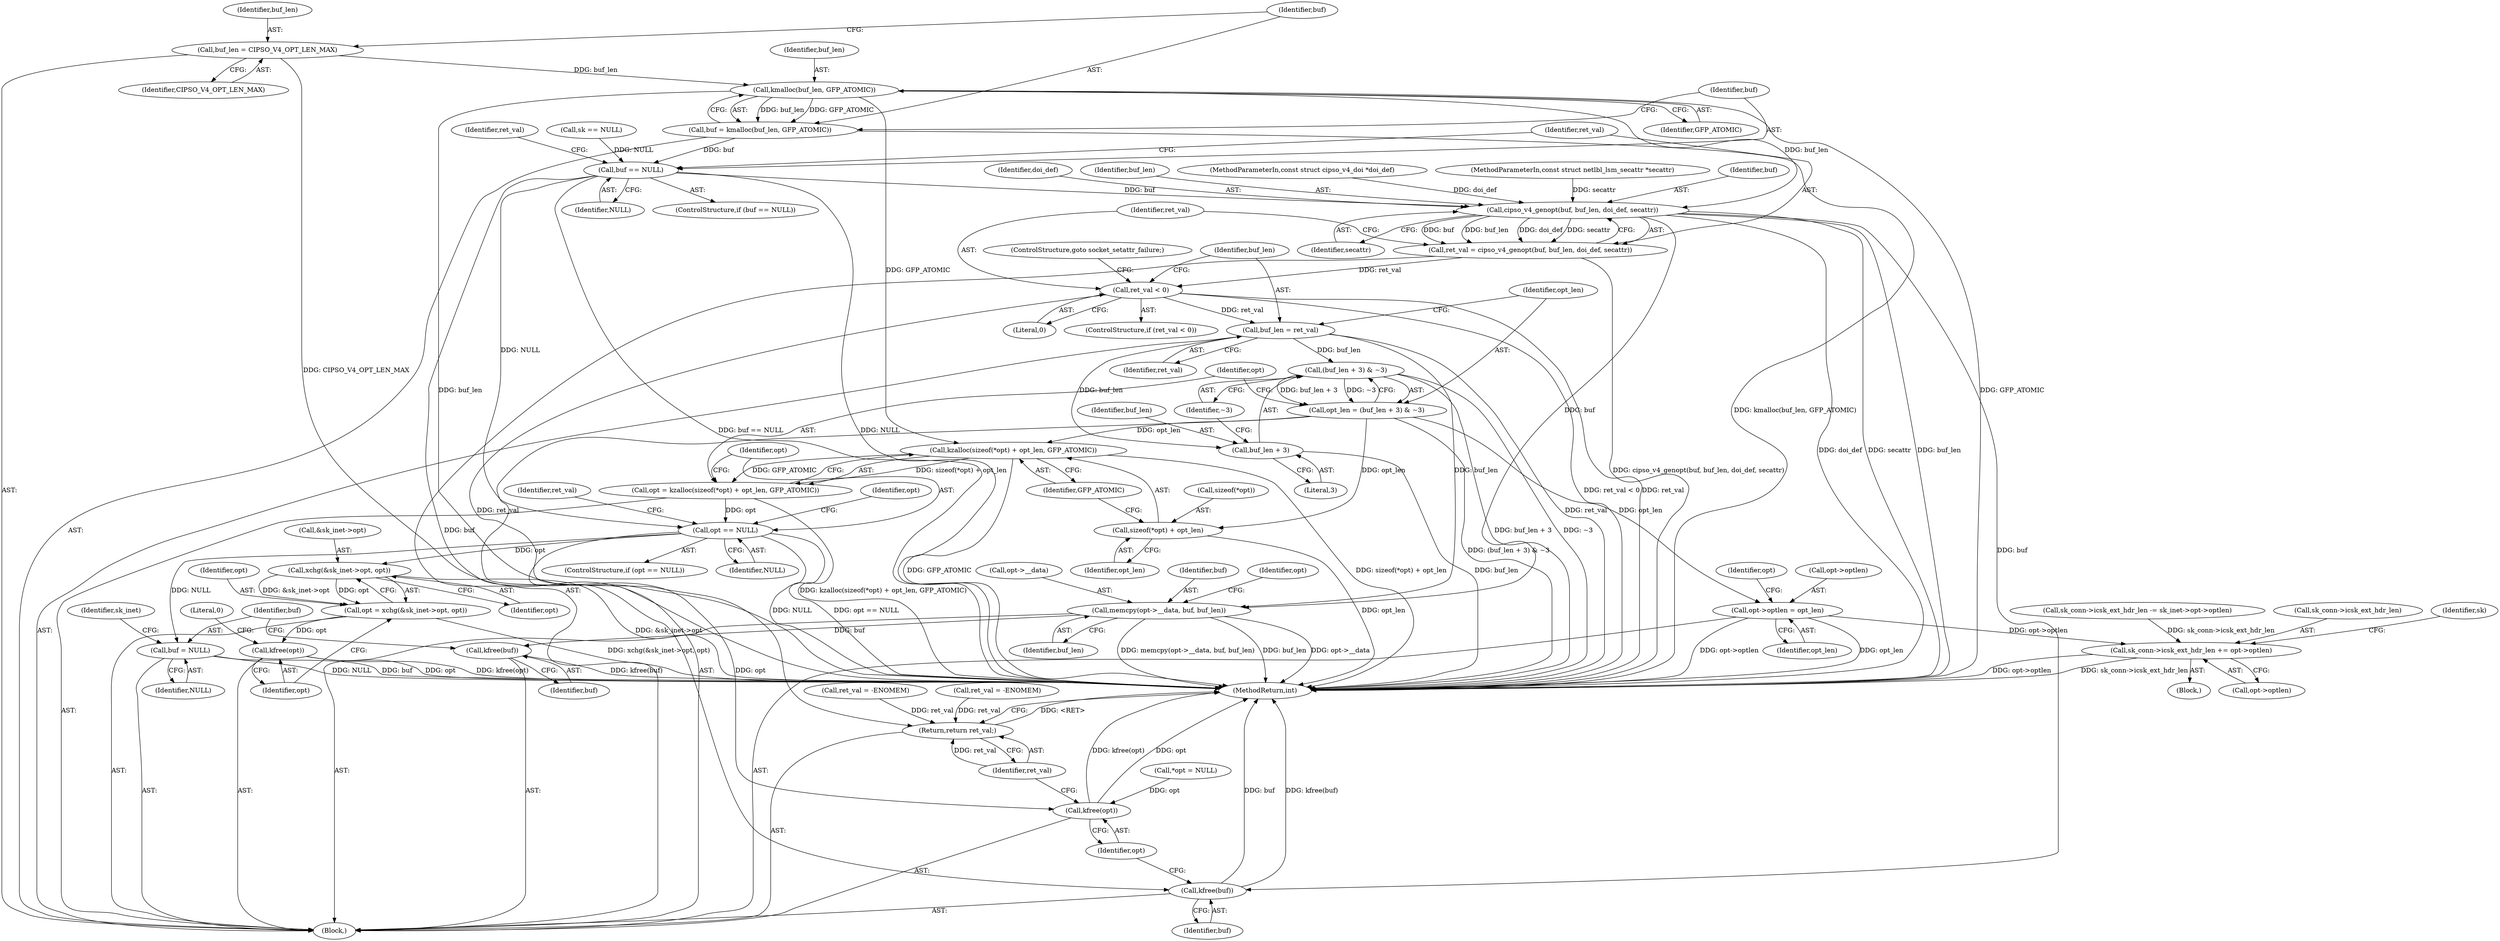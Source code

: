 digraph "0_linux_f6d8bd051c391c1c0458a30b2a7abcd939329259_10@API" {
"1000136" [label="(Call,kmalloc(buf_len, GFP_ATOMIC))"];
"1000131" [label="(Call,buf_len = CIPSO_V4_OPT_LEN_MAX)"];
"1000134" [label="(Call,buf = kmalloc(buf_len, GFP_ATOMIC))"];
"1000140" [label="(Call,buf == NULL)"];
"1000151" [label="(Call,cipso_v4_genopt(buf, buf_len, doi_def, secattr))"];
"1000149" [label="(Call,ret_val = cipso_v4_genopt(buf, buf_len, doi_def, secattr))"];
"1000157" [label="(Call,ret_val < 0)"];
"1000161" [label="(Call,buf_len = ret_val)"];
"1000166" [label="(Call,(buf_len + 3) & ~3)"];
"1000164" [label="(Call,opt_len = (buf_len + 3) & ~3)"];
"1000173" [label="(Call,kzalloc(sizeof(*opt) + opt_len, GFP_ATOMIC))"];
"1000171" [label="(Call,opt = kzalloc(sizeof(*opt) + opt_len, GFP_ATOMIC))"];
"1000181" [label="(Call,opt == NULL)"];
"1000209" [label="(Call,buf = NULL)"];
"1000252" [label="(Call,xchg(&sk_inet->opt, opt))"];
"1000250" [label="(Call,opt = xchg(&sk_inet->opt, opt))"];
"1000258" [label="(Call,kfree(opt))"];
"1000265" [label="(Call,kfree(opt))"];
"1000174" [label="(Call,sizeof(*opt) + opt_len)"];
"1000196" [label="(Call,opt->optlen = opt_len)"];
"1000238" [label="(Call,sk_conn->icsk_ext_hdr_len += opt->optlen)"];
"1000167" [label="(Call,buf_len + 3)"];
"1000190" [label="(Call,memcpy(opt->__data, buf, buf_len))"];
"1000207" [label="(Call,kfree(buf))"];
"1000267" [label="(Return,return ret_val;)"];
"1000263" [label="(Call,kfree(buf))"];
"1000142" [label="(Identifier,NULL)"];
"1000195" [label="(Identifier,buf_len)"];
"1000185" [label="(Call,ret_val = -ENOMEM)"];
"1000155" [label="(Identifier,secattr)"];
"1000169" [label="(Literal,3)"];
"1000152" [label="(Identifier,buf)"];
"1000259" [label="(Identifier,opt)"];
"1000161" [label="(Call,buf_len = ret_val)"];
"1000186" [label="(Identifier,ret_val)"];
"1000131" [label="(Call,buf_len = CIPSO_V4_OPT_LEN_MAX)"];
"1000107" [label="(Block,)"];
"1000207" [label="(Call,kfree(buf))"];
"1000191" [label="(Call,opt->__data)"];
"1000167" [label="(Call,buf_len + 3)"];
"1000157" [label="(Call,ret_val < 0)"];
"1000251" [label="(Identifier,opt)"];
"1000172" [label="(Identifier,opt)"];
"1000154" [label="(Identifier,doi_def)"];
"1000190" [label="(Call,memcpy(opt->__data, buf, buf_len))"];
"1000182" [label="(Identifier,opt)"];
"1000253" [label="(Call,&sk_inet->opt)"];
"1000203" [label="(Identifier,opt)"];
"1000211" [label="(Identifier,NULL)"];
"1000139" [label="(ControlStructure,if (buf == NULL))"];
"1000120" [label="(Call,*opt = NULL)"];
"1000171" [label="(Call,opt = kzalloc(sizeof(*opt) + opt_len, GFP_ATOMIC))"];
"1000162" [label="(Identifier,buf_len)"];
"1000200" [label="(Identifier,opt_len)"];
"1000267" [label="(Return,return ret_val;)"];
"1000153" [label="(Identifier,buf_len)"];
"1000250" [label="(Call,opt = xchg(&sk_inet->opt, opt))"];
"1000150" [label="(Identifier,ret_val)"];
"1000160" [label="(ControlStructure,goto socket_setattr_failure;)"];
"1000164" [label="(Call,opt_len = (buf_len + 3) & ~3)"];
"1000238" [label="(Call,sk_conn->icsk_ext_hdr_len += opt->optlen)"];
"1000165" [label="(Identifier,opt_len)"];
"1000194" [label="(Identifier,buf)"];
"1000197" [label="(Call,opt->optlen)"];
"1000168" [label="(Identifier,buf_len)"];
"1000268" [label="(Identifier,ret_val)"];
"1000170" [label="(Identifier,~3)"];
"1000159" [label="(Literal,0)"];
"1000192" [label="(Identifier,opt)"];
"1000140" [label="(Call,buf == NULL)"];
"1000257" [label="(Identifier,opt)"];
"1000209" [label="(Call,buf = NULL)"];
"1000145" [label="(Identifier,ret_val)"];
"1000252" [label="(Call,xchg(&sk_inet->opt, opt))"];
"1000265" [label="(Call,kfree(opt))"];
"1000181" [label="(Call,opt == NULL)"];
"1000180" [label="(ControlStructure,if (opt == NULL))"];
"1000137" [label="(Identifier,buf_len)"];
"1000173" [label="(Call,kzalloc(sizeof(*opt) + opt_len, GFP_ATOMIC))"];
"1000198" [label="(Identifier,opt)"];
"1000105" [label="(MethodParameterIn,const struct cipso_v4_doi *doi_def)"];
"1000158" [label="(Identifier,ret_val)"];
"1000210" [label="(Identifier,buf)"];
"1000126" [label="(Call,sk == NULL)"];
"1000135" [label="(Identifier,buf)"];
"1000220" [label="(Block,)"];
"1000269" [label="(MethodReturn,int)"];
"1000246" [label="(Identifier,sk)"];
"1000138" [label="(Identifier,GFP_ATOMIC)"];
"1000261" [label="(Literal,0)"];
"1000175" [label="(Call,sizeof(*opt))"];
"1000208" [label="(Identifier,buf)"];
"1000149" [label="(Call,ret_val = cipso_v4_genopt(buf, buf_len, doi_def, secattr))"];
"1000163" [label="(Identifier,ret_val)"];
"1000229" [label="(Call,sk_conn->icsk_ext_hdr_len -= sk_inet->opt->optlen)"];
"1000196" [label="(Call,opt->optlen = opt_len)"];
"1000179" [label="(Identifier,GFP_ATOMIC)"];
"1000174" [label="(Call,sizeof(*opt) + opt_len)"];
"1000166" [label="(Call,(buf_len + 3) & ~3)"];
"1000239" [label="(Call,sk_conn->icsk_ext_hdr_len)"];
"1000178" [label="(Identifier,opt_len)"];
"1000213" [label="(Identifier,sk_inet)"];
"1000151" [label="(Call,cipso_v4_genopt(buf, buf_len, doi_def, secattr))"];
"1000242" [label="(Call,opt->optlen)"];
"1000144" [label="(Call,ret_val = -ENOMEM)"];
"1000264" [label="(Identifier,buf)"];
"1000258" [label="(Call,kfree(opt))"];
"1000132" [label="(Identifier,buf_len)"];
"1000141" [label="(Identifier,buf)"];
"1000156" [label="(ControlStructure,if (ret_val < 0))"];
"1000106" [label="(MethodParameterIn,const struct netlbl_lsm_secattr *secattr)"];
"1000266" [label="(Identifier,opt)"];
"1000263" [label="(Call,kfree(buf))"];
"1000133" [label="(Identifier,CIPSO_V4_OPT_LEN_MAX)"];
"1000136" [label="(Call,kmalloc(buf_len, GFP_ATOMIC))"];
"1000183" [label="(Identifier,NULL)"];
"1000134" [label="(Call,buf = kmalloc(buf_len, GFP_ATOMIC))"];
"1000136" -> "1000134"  [label="AST: "];
"1000136" -> "1000138"  [label="CFG: "];
"1000137" -> "1000136"  [label="AST: "];
"1000138" -> "1000136"  [label="AST: "];
"1000134" -> "1000136"  [label="CFG: "];
"1000136" -> "1000269"  [label="DDG: GFP_ATOMIC"];
"1000136" -> "1000269"  [label="DDG: buf_len"];
"1000136" -> "1000134"  [label="DDG: buf_len"];
"1000136" -> "1000134"  [label="DDG: GFP_ATOMIC"];
"1000131" -> "1000136"  [label="DDG: buf_len"];
"1000136" -> "1000151"  [label="DDG: buf_len"];
"1000136" -> "1000173"  [label="DDG: GFP_ATOMIC"];
"1000131" -> "1000107"  [label="AST: "];
"1000131" -> "1000133"  [label="CFG: "];
"1000132" -> "1000131"  [label="AST: "];
"1000133" -> "1000131"  [label="AST: "];
"1000135" -> "1000131"  [label="CFG: "];
"1000131" -> "1000269"  [label="DDG: CIPSO_V4_OPT_LEN_MAX"];
"1000134" -> "1000107"  [label="AST: "];
"1000135" -> "1000134"  [label="AST: "];
"1000141" -> "1000134"  [label="CFG: "];
"1000134" -> "1000269"  [label="DDG: kmalloc(buf_len, GFP_ATOMIC)"];
"1000134" -> "1000140"  [label="DDG: buf"];
"1000140" -> "1000139"  [label="AST: "];
"1000140" -> "1000142"  [label="CFG: "];
"1000141" -> "1000140"  [label="AST: "];
"1000142" -> "1000140"  [label="AST: "];
"1000145" -> "1000140"  [label="CFG: "];
"1000150" -> "1000140"  [label="CFG: "];
"1000140" -> "1000269"  [label="DDG: NULL"];
"1000140" -> "1000269"  [label="DDG: buf == NULL"];
"1000126" -> "1000140"  [label="DDG: NULL"];
"1000140" -> "1000151"  [label="DDG: buf"];
"1000140" -> "1000181"  [label="DDG: NULL"];
"1000140" -> "1000263"  [label="DDG: buf"];
"1000151" -> "1000149"  [label="AST: "];
"1000151" -> "1000155"  [label="CFG: "];
"1000152" -> "1000151"  [label="AST: "];
"1000153" -> "1000151"  [label="AST: "];
"1000154" -> "1000151"  [label="AST: "];
"1000155" -> "1000151"  [label="AST: "];
"1000149" -> "1000151"  [label="CFG: "];
"1000151" -> "1000269"  [label="DDG: secattr"];
"1000151" -> "1000269"  [label="DDG: buf_len"];
"1000151" -> "1000269"  [label="DDG: doi_def"];
"1000151" -> "1000149"  [label="DDG: buf"];
"1000151" -> "1000149"  [label="DDG: buf_len"];
"1000151" -> "1000149"  [label="DDG: doi_def"];
"1000151" -> "1000149"  [label="DDG: secattr"];
"1000105" -> "1000151"  [label="DDG: doi_def"];
"1000106" -> "1000151"  [label="DDG: secattr"];
"1000151" -> "1000190"  [label="DDG: buf"];
"1000151" -> "1000263"  [label="DDG: buf"];
"1000149" -> "1000107"  [label="AST: "];
"1000150" -> "1000149"  [label="AST: "];
"1000158" -> "1000149"  [label="CFG: "];
"1000149" -> "1000269"  [label="DDG: cipso_v4_genopt(buf, buf_len, doi_def, secattr)"];
"1000149" -> "1000157"  [label="DDG: ret_val"];
"1000157" -> "1000156"  [label="AST: "];
"1000157" -> "1000159"  [label="CFG: "];
"1000158" -> "1000157"  [label="AST: "];
"1000159" -> "1000157"  [label="AST: "];
"1000160" -> "1000157"  [label="CFG: "];
"1000162" -> "1000157"  [label="CFG: "];
"1000157" -> "1000269"  [label="DDG: ret_val < 0"];
"1000157" -> "1000269"  [label="DDG: ret_val"];
"1000157" -> "1000161"  [label="DDG: ret_val"];
"1000157" -> "1000267"  [label="DDG: ret_val"];
"1000161" -> "1000107"  [label="AST: "];
"1000161" -> "1000163"  [label="CFG: "];
"1000162" -> "1000161"  [label="AST: "];
"1000163" -> "1000161"  [label="AST: "];
"1000165" -> "1000161"  [label="CFG: "];
"1000161" -> "1000269"  [label="DDG: ret_val"];
"1000161" -> "1000166"  [label="DDG: buf_len"];
"1000161" -> "1000167"  [label="DDG: buf_len"];
"1000161" -> "1000190"  [label="DDG: buf_len"];
"1000166" -> "1000164"  [label="AST: "];
"1000166" -> "1000170"  [label="CFG: "];
"1000167" -> "1000166"  [label="AST: "];
"1000170" -> "1000166"  [label="AST: "];
"1000164" -> "1000166"  [label="CFG: "];
"1000166" -> "1000269"  [label="DDG: buf_len + 3"];
"1000166" -> "1000269"  [label="DDG: ~3"];
"1000166" -> "1000164"  [label="DDG: buf_len + 3"];
"1000166" -> "1000164"  [label="DDG: ~3"];
"1000164" -> "1000107"  [label="AST: "];
"1000165" -> "1000164"  [label="AST: "];
"1000172" -> "1000164"  [label="CFG: "];
"1000164" -> "1000269"  [label="DDG: (buf_len + 3) & ~3"];
"1000164" -> "1000173"  [label="DDG: opt_len"];
"1000164" -> "1000174"  [label="DDG: opt_len"];
"1000164" -> "1000196"  [label="DDG: opt_len"];
"1000173" -> "1000171"  [label="AST: "];
"1000173" -> "1000179"  [label="CFG: "];
"1000174" -> "1000173"  [label="AST: "];
"1000179" -> "1000173"  [label="AST: "];
"1000171" -> "1000173"  [label="CFG: "];
"1000173" -> "1000269"  [label="DDG: GFP_ATOMIC"];
"1000173" -> "1000269"  [label="DDG: sizeof(*opt) + opt_len"];
"1000173" -> "1000171"  [label="DDG: sizeof(*opt) + opt_len"];
"1000173" -> "1000171"  [label="DDG: GFP_ATOMIC"];
"1000171" -> "1000107"  [label="AST: "];
"1000172" -> "1000171"  [label="AST: "];
"1000182" -> "1000171"  [label="CFG: "];
"1000171" -> "1000269"  [label="DDG: kzalloc(sizeof(*opt) + opt_len, GFP_ATOMIC)"];
"1000171" -> "1000181"  [label="DDG: opt"];
"1000181" -> "1000180"  [label="AST: "];
"1000181" -> "1000183"  [label="CFG: "];
"1000182" -> "1000181"  [label="AST: "];
"1000183" -> "1000181"  [label="AST: "];
"1000186" -> "1000181"  [label="CFG: "];
"1000192" -> "1000181"  [label="CFG: "];
"1000181" -> "1000269"  [label="DDG: opt == NULL"];
"1000181" -> "1000269"  [label="DDG: NULL"];
"1000181" -> "1000209"  [label="DDG: NULL"];
"1000181" -> "1000252"  [label="DDG: opt"];
"1000181" -> "1000265"  [label="DDG: opt"];
"1000209" -> "1000107"  [label="AST: "];
"1000209" -> "1000211"  [label="CFG: "];
"1000210" -> "1000209"  [label="AST: "];
"1000211" -> "1000209"  [label="AST: "];
"1000213" -> "1000209"  [label="CFG: "];
"1000209" -> "1000269"  [label="DDG: buf"];
"1000209" -> "1000269"  [label="DDG: NULL"];
"1000252" -> "1000250"  [label="AST: "];
"1000252" -> "1000257"  [label="CFG: "];
"1000253" -> "1000252"  [label="AST: "];
"1000257" -> "1000252"  [label="AST: "];
"1000250" -> "1000252"  [label="CFG: "];
"1000252" -> "1000269"  [label="DDG: &sk_inet->opt"];
"1000252" -> "1000250"  [label="DDG: &sk_inet->opt"];
"1000252" -> "1000250"  [label="DDG: opt"];
"1000250" -> "1000107"  [label="AST: "];
"1000251" -> "1000250"  [label="AST: "];
"1000259" -> "1000250"  [label="CFG: "];
"1000250" -> "1000269"  [label="DDG: xchg(&sk_inet->opt, opt)"];
"1000250" -> "1000258"  [label="DDG: opt"];
"1000258" -> "1000107"  [label="AST: "];
"1000258" -> "1000259"  [label="CFG: "];
"1000259" -> "1000258"  [label="AST: "];
"1000261" -> "1000258"  [label="CFG: "];
"1000258" -> "1000269"  [label="DDG: opt"];
"1000258" -> "1000269"  [label="DDG: kfree(opt)"];
"1000265" -> "1000107"  [label="AST: "];
"1000265" -> "1000266"  [label="CFG: "];
"1000266" -> "1000265"  [label="AST: "];
"1000268" -> "1000265"  [label="CFG: "];
"1000265" -> "1000269"  [label="DDG: kfree(opt)"];
"1000265" -> "1000269"  [label="DDG: opt"];
"1000120" -> "1000265"  [label="DDG: opt"];
"1000174" -> "1000178"  [label="CFG: "];
"1000175" -> "1000174"  [label="AST: "];
"1000178" -> "1000174"  [label="AST: "];
"1000179" -> "1000174"  [label="CFG: "];
"1000174" -> "1000269"  [label="DDG: opt_len"];
"1000196" -> "1000107"  [label="AST: "];
"1000196" -> "1000200"  [label="CFG: "];
"1000197" -> "1000196"  [label="AST: "];
"1000200" -> "1000196"  [label="AST: "];
"1000203" -> "1000196"  [label="CFG: "];
"1000196" -> "1000269"  [label="DDG: opt->optlen"];
"1000196" -> "1000269"  [label="DDG: opt_len"];
"1000196" -> "1000238"  [label="DDG: opt->optlen"];
"1000238" -> "1000220"  [label="AST: "];
"1000238" -> "1000242"  [label="CFG: "];
"1000239" -> "1000238"  [label="AST: "];
"1000242" -> "1000238"  [label="AST: "];
"1000246" -> "1000238"  [label="CFG: "];
"1000238" -> "1000269"  [label="DDG: sk_conn->icsk_ext_hdr_len"];
"1000238" -> "1000269"  [label="DDG: opt->optlen"];
"1000229" -> "1000238"  [label="DDG: sk_conn->icsk_ext_hdr_len"];
"1000167" -> "1000169"  [label="CFG: "];
"1000168" -> "1000167"  [label="AST: "];
"1000169" -> "1000167"  [label="AST: "];
"1000170" -> "1000167"  [label="CFG: "];
"1000167" -> "1000269"  [label="DDG: buf_len"];
"1000190" -> "1000107"  [label="AST: "];
"1000190" -> "1000195"  [label="CFG: "];
"1000191" -> "1000190"  [label="AST: "];
"1000194" -> "1000190"  [label="AST: "];
"1000195" -> "1000190"  [label="AST: "];
"1000198" -> "1000190"  [label="CFG: "];
"1000190" -> "1000269"  [label="DDG: memcpy(opt->__data, buf, buf_len)"];
"1000190" -> "1000269"  [label="DDG: buf_len"];
"1000190" -> "1000269"  [label="DDG: opt->__data"];
"1000190" -> "1000207"  [label="DDG: buf"];
"1000207" -> "1000107"  [label="AST: "];
"1000207" -> "1000208"  [label="CFG: "];
"1000208" -> "1000207"  [label="AST: "];
"1000210" -> "1000207"  [label="CFG: "];
"1000207" -> "1000269"  [label="DDG: kfree(buf)"];
"1000267" -> "1000107"  [label="AST: "];
"1000267" -> "1000268"  [label="CFG: "];
"1000268" -> "1000267"  [label="AST: "];
"1000269" -> "1000267"  [label="CFG: "];
"1000267" -> "1000269"  [label="DDG: <RET>"];
"1000268" -> "1000267"  [label="DDG: ret_val"];
"1000185" -> "1000267"  [label="DDG: ret_val"];
"1000144" -> "1000267"  [label="DDG: ret_val"];
"1000263" -> "1000107"  [label="AST: "];
"1000263" -> "1000264"  [label="CFG: "];
"1000264" -> "1000263"  [label="AST: "];
"1000266" -> "1000263"  [label="CFG: "];
"1000263" -> "1000269"  [label="DDG: buf"];
"1000263" -> "1000269"  [label="DDG: kfree(buf)"];
}
